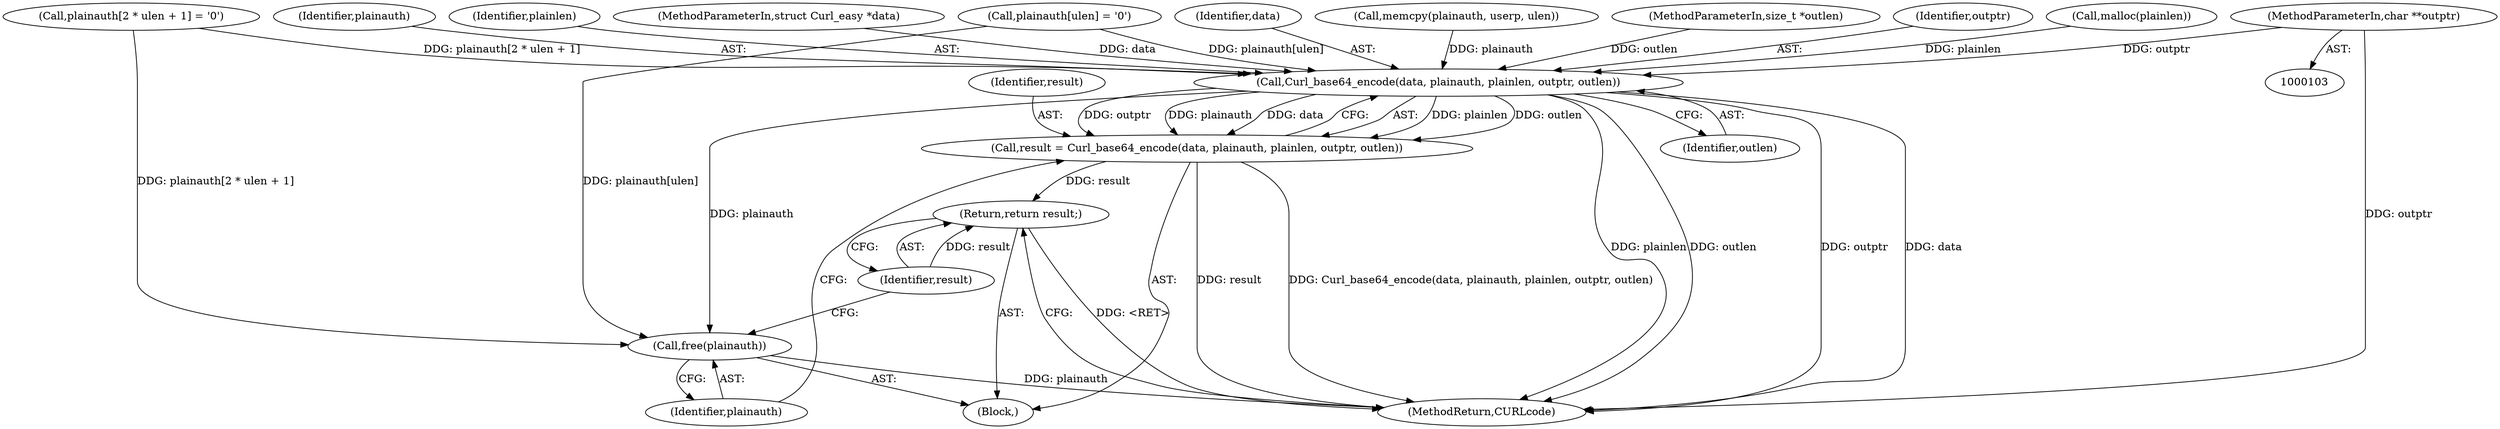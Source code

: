 digraph "0_curl_f3a24d7916b9173c69a3e0ee790102993833d6c5@pointer" {
"1000107" [label="(MethodParameterIn,char **outptr)"];
"1000203" [label="(Call,Curl_base64_encode(data, plainauth, plainlen, outptr, outlen))"];
"1000201" [label="(Call,result = Curl_base64_encode(data, plainauth, plainlen, outptr, outlen))"];
"1000211" [label="(Return,return result;)"];
"1000209" [label="(Call,free(plainauth))"];
"1000182" [label="(Call,plainauth[2 * ulen + 1] = '\0')"];
"1000212" [label="(Identifier,result)"];
"1000205" [label="(Identifier,plainauth)"];
"1000206" [label="(Identifier,plainlen)"];
"1000104" [label="(MethodParameterIn,struct Curl_easy *data)"];
"1000213" [label="(MethodReturn,CURLcode)"];
"1000204" [label="(Identifier,data)"];
"1000109" [label="(Block,)"];
"1000210" [label="(Identifier,plainauth)"];
"1000165" [label="(Call,memcpy(plainauth, userp, ulen))"];
"1000108" [label="(MethodParameterIn,size_t *outlen)"];
"1000169" [label="(Call,plainauth[ulen] = '\0')"];
"1000203" [label="(Call,Curl_base64_encode(data, plainauth, plainlen, outptr, outlen))"];
"1000211" [label="(Return,return result;)"];
"1000207" [label="(Identifier,outptr)"];
"1000107" [label="(MethodParameterIn,char **outptr)"];
"1000202" [label="(Identifier,result)"];
"1000201" [label="(Call,result = Curl_base64_encode(data, plainauth, plainlen, outptr, outlen))"];
"1000209" [label="(Call,free(plainauth))"];
"1000158" [label="(Call,malloc(plainlen))"];
"1000208" [label="(Identifier,outlen)"];
"1000107" -> "1000103"  [label="AST: "];
"1000107" -> "1000213"  [label="DDG: outptr"];
"1000107" -> "1000203"  [label="DDG: outptr"];
"1000203" -> "1000201"  [label="AST: "];
"1000203" -> "1000208"  [label="CFG: "];
"1000204" -> "1000203"  [label="AST: "];
"1000205" -> "1000203"  [label="AST: "];
"1000206" -> "1000203"  [label="AST: "];
"1000207" -> "1000203"  [label="AST: "];
"1000208" -> "1000203"  [label="AST: "];
"1000201" -> "1000203"  [label="CFG: "];
"1000203" -> "1000213"  [label="DDG: plainlen"];
"1000203" -> "1000213"  [label="DDG: outlen"];
"1000203" -> "1000213"  [label="DDG: outptr"];
"1000203" -> "1000213"  [label="DDG: data"];
"1000203" -> "1000201"  [label="DDG: plainlen"];
"1000203" -> "1000201"  [label="DDG: outlen"];
"1000203" -> "1000201"  [label="DDG: outptr"];
"1000203" -> "1000201"  [label="DDG: plainauth"];
"1000203" -> "1000201"  [label="DDG: data"];
"1000104" -> "1000203"  [label="DDG: data"];
"1000169" -> "1000203"  [label="DDG: plainauth[ulen]"];
"1000182" -> "1000203"  [label="DDG: plainauth[2 * ulen + 1]"];
"1000165" -> "1000203"  [label="DDG: plainauth"];
"1000158" -> "1000203"  [label="DDG: plainlen"];
"1000108" -> "1000203"  [label="DDG: outlen"];
"1000203" -> "1000209"  [label="DDG: plainauth"];
"1000201" -> "1000109"  [label="AST: "];
"1000202" -> "1000201"  [label="AST: "];
"1000210" -> "1000201"  [label="CFG: "];
"1000201" -> "1000213"  [label="DDG: Curl_base64_encode(data, plainauth, plainlen, outptr, outlen)"];
"1000201" -> "1000213"  [label="DDG: result"];
"1000201" -> "1000211"  [label="DDG: result"];
"1000211" -> "1000109"  [label="AST: "];
"1000211" -> "1000212"  [label="CFG: "];
"1000212" -> "1000211"  [label="AST: "];
"1000213" -> "1000211"  [label="CFG: "];
"1000211" -> "1000213"  [label="DDG: <RET>"];
"1000212" -> "1000211"  [label="DDG: result"];
"1000209" -> "1000109"  [label="AST: "];
"1000209" -> "1000210"  [label="CFG: "];
"1000210" -> "1000209"  [label="AST: "];
"1000212" -> "1000209"  [label="CFG: "];
"1000209" -> "1000213"  [label="DDG: plainauth"];
"1000169" -> "1000209"  [label="DDG: plainauth[ulen]"];
"1000182" -> "1000209"  [label="DDG: plainauth[2 * ulen + 1]"];
}
